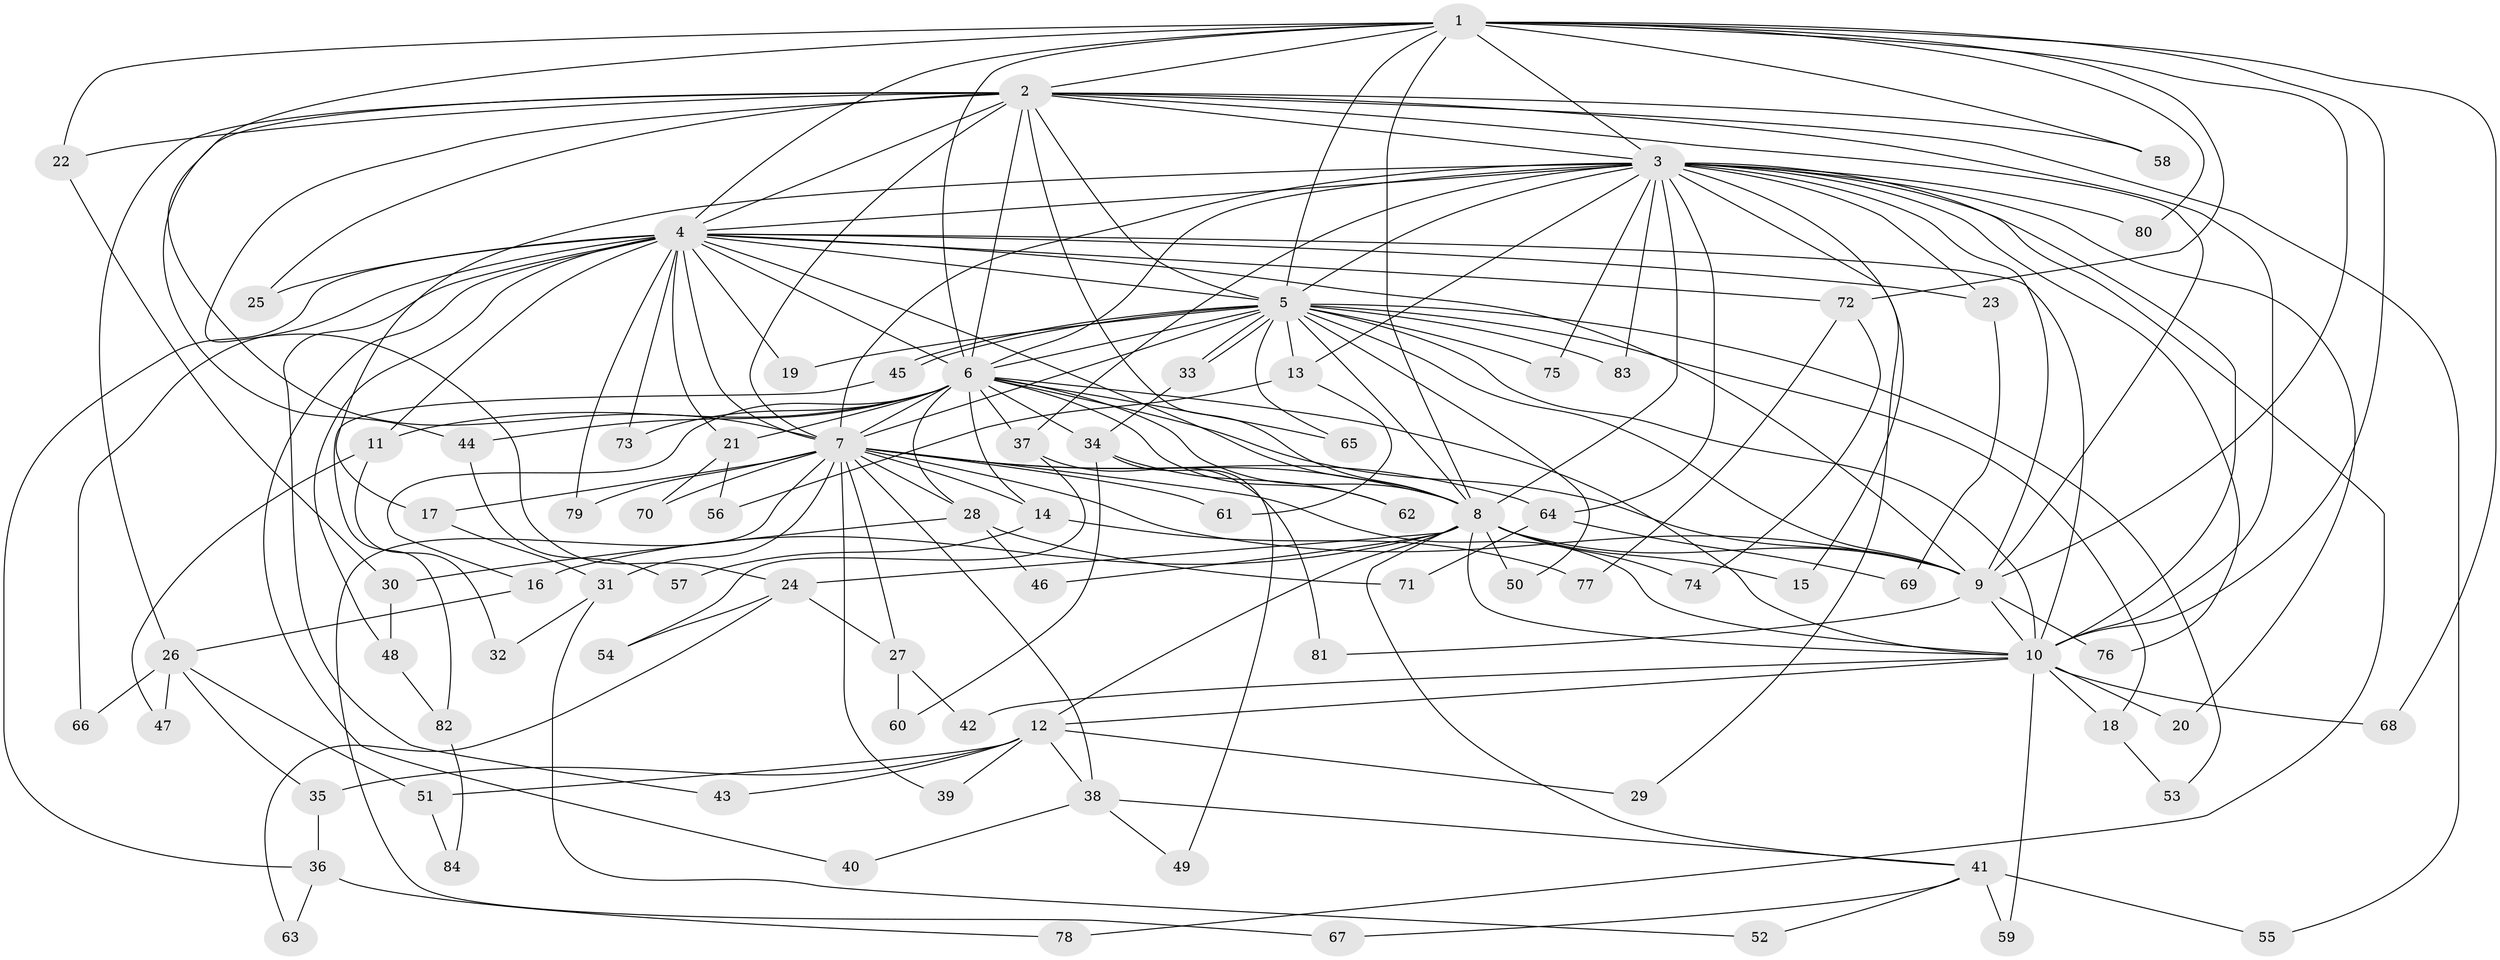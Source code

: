 // Generated by graph-tools (version 1.1) at 2025/11/02/27/25 16:11:05]
// undirected, 84 vertices, 193 edges
graph export_dot {
graph [start="1"]
  node [color=gray90,style=filled];
  1;
  2;
  3;
  4;
  5;
  6;
  7;
  8;
  9;
  10;
  11;
  12;
  13;
  14;
  15;
  16;
  17;
  18;
  19;
  20;
  21;
  22;
  23;
  24;
  25;
  26;
  27;
  28;
  29;
  30;
  31;
  32;
  33;
  34;
  35;
  36;
  37;
  38;
  39;
  40;
  41;
  42;
  43;
  44;
  45;
  46;
  47;
  48;
  49;
  50;
  51;
  52;
  53;
  54;
  55;
  56;
  57;
  58;
  59;
  60;
  61;
  62;
  63;
  64;
  65;
  66;
  67;
  68;
  69;
  70;
  71;
  72;
  73;
  74;
  75;
  76;
  77;
  78;
  79;
  80;
  81;
  82;
  83;
  84;
  1 -- 2;
  1 -- 3;
  1 -- 4;
  1 -- 5;
  1 -- 6;
  1 -- 7;
  1 -- 8;
  1 -- 9;
  1 -- 10;
  1 -- 22;
  1 -- 58;
  1 -- 68;
  1 -- 72;
  1 -- 80;
  2 -- 3;
  2 -- 4;
  2 -- 5;
  2 -- 6;
  2 -- 7;
  2 -- 8;
  2 -- 9;
  2 -- 10;
  2 -- 22;
  2 -- 24;
  2 -- 25;
  2 -- 26;
  2 -- 44;
  2 -- 55;
  2 -- 58;
  3 -- 4;
  3 -- 5;
  3 -- 6;
  3 -- 7;
  3 -- 8;
  3 -- 9;
  3 -- 10;
  3 -- 13;
  3 -- 15;
  3 -- 17;
  3 -- 20;
  3 -- 23;
  3 -- 29;
  3 -- 37;
  3 -- 64;
  3 -- 75;
  3 -- 76;
  3 -- 78;
  3 -- 80;
  3 -- 83;
  4 -- 5;
  4 -- 6;
  4 -- 7;
  4 -- 8;
  4 -- 9;
  4 -- 10;
  4 -- 11;
  4 -- 19;
  4 -- 21;
  4 -- 23;
  4 -- 25;
  4 -- 36;
  4 -- 40;
  4 -- 43;
  4 -- 48;
  4 -- 66;
  4 -- 72;
  4 -- 73;
  4 -- 79;
  5 -- 6;
  5 -- 7;
  5 -- 8;
  5 -- 9;
  5 -- 10;
  5 -- 13;
  5 -- 18;
  5 -- 19;
  5 -- 33;
  5 -- 33;
  5 -- 45;
  5 -- 45;
  5 -- 50;
  5 -- 53;
  5 -- 65;
  5 -- 75;
  5 -- 83;
  6 -- 7;
  6 -- 8;
  6 -- 9;
  6 -- 10;
  6 -- 11;
  6 -- 14;
  6 -- 16;
  6 -- 21;
  6 -- 28;
  6 -- 34;
  6 -- 37;
  6 -- 44;
  6 -- 62;
  6 -- 65;
  6 -- 73;
  7 -- 8;
  7 -- 9;
  7 -- 10;
  7 -- 14;
  7 -- 17;
  7 -- 27;
  7 -- 28;
  7 -- 31;
  7 -- 38;
  7 -- 39;
  7 -- 61;
  7 -- 64;
  7 -- 67;
  7 -- 70;
  7 -- 79;
  8 -- 9;
  8 -- 10;
  8 -- 12;
  8 -- 15;
  8 -- 16;
  8 -- 24;
  8 -- 41;
  8 -- 46;
  8 -- 50;
  8 -- 74;
  9 -- 10;
  9 -- 76;
  9 -- 81;
  10 -- 12;
  10 -- 18;
  10 -- 20;
  10 -- 42;
  10 -- 59;
  10 -- 68;
  11 -- 32;
  11 -- 47;
  12 -- 29;
  12 -- 35;
  12 -- 38;
  12 -- 39;
  12 -- 43;
  12 -- 51;
  13 -- 56;
  13 -- 61;
  14 -- 57;
  14 -- 77;
  16 -- 26;
  17 -- 31;
  18 -- 53;
  21 -- 56;
  21 -- 70;
  22 -- 30;
  23 -- 69;
  24 -- 27;
  24 -- 54;
  24 -- 63;
  26 -- 35;
  26 -- 47;
  26 -- 51;
  26 -- 66;
  27 -- 42;
  27 -- 60;
  28 -- 30;
  28 -- 46;
  28 -- 71;
  30 -- 48;
  31 -- 32;
  31 -- 52;
  33 -- 34;
  34 -- 49;
  34 -- 60;
  34 -- 62;
  35 -- 36;
  36 -- 63;
  36 -- 78;
  37 -- 54;
  37 -- 81;
  38 -- 40;
  38 -- 41;
  38 -- 49;
  41 -- 52;
  41 -- 55;
  41 -- 59;
  41 -- 67;
  44 -- 57;
  45 -- 82;
  48 -- 82;
  51 -- 84;
  64 -- 69;
  64 -- 71;
  72 -- 74;
  72 -- 77;
  82 -- 84;
}
